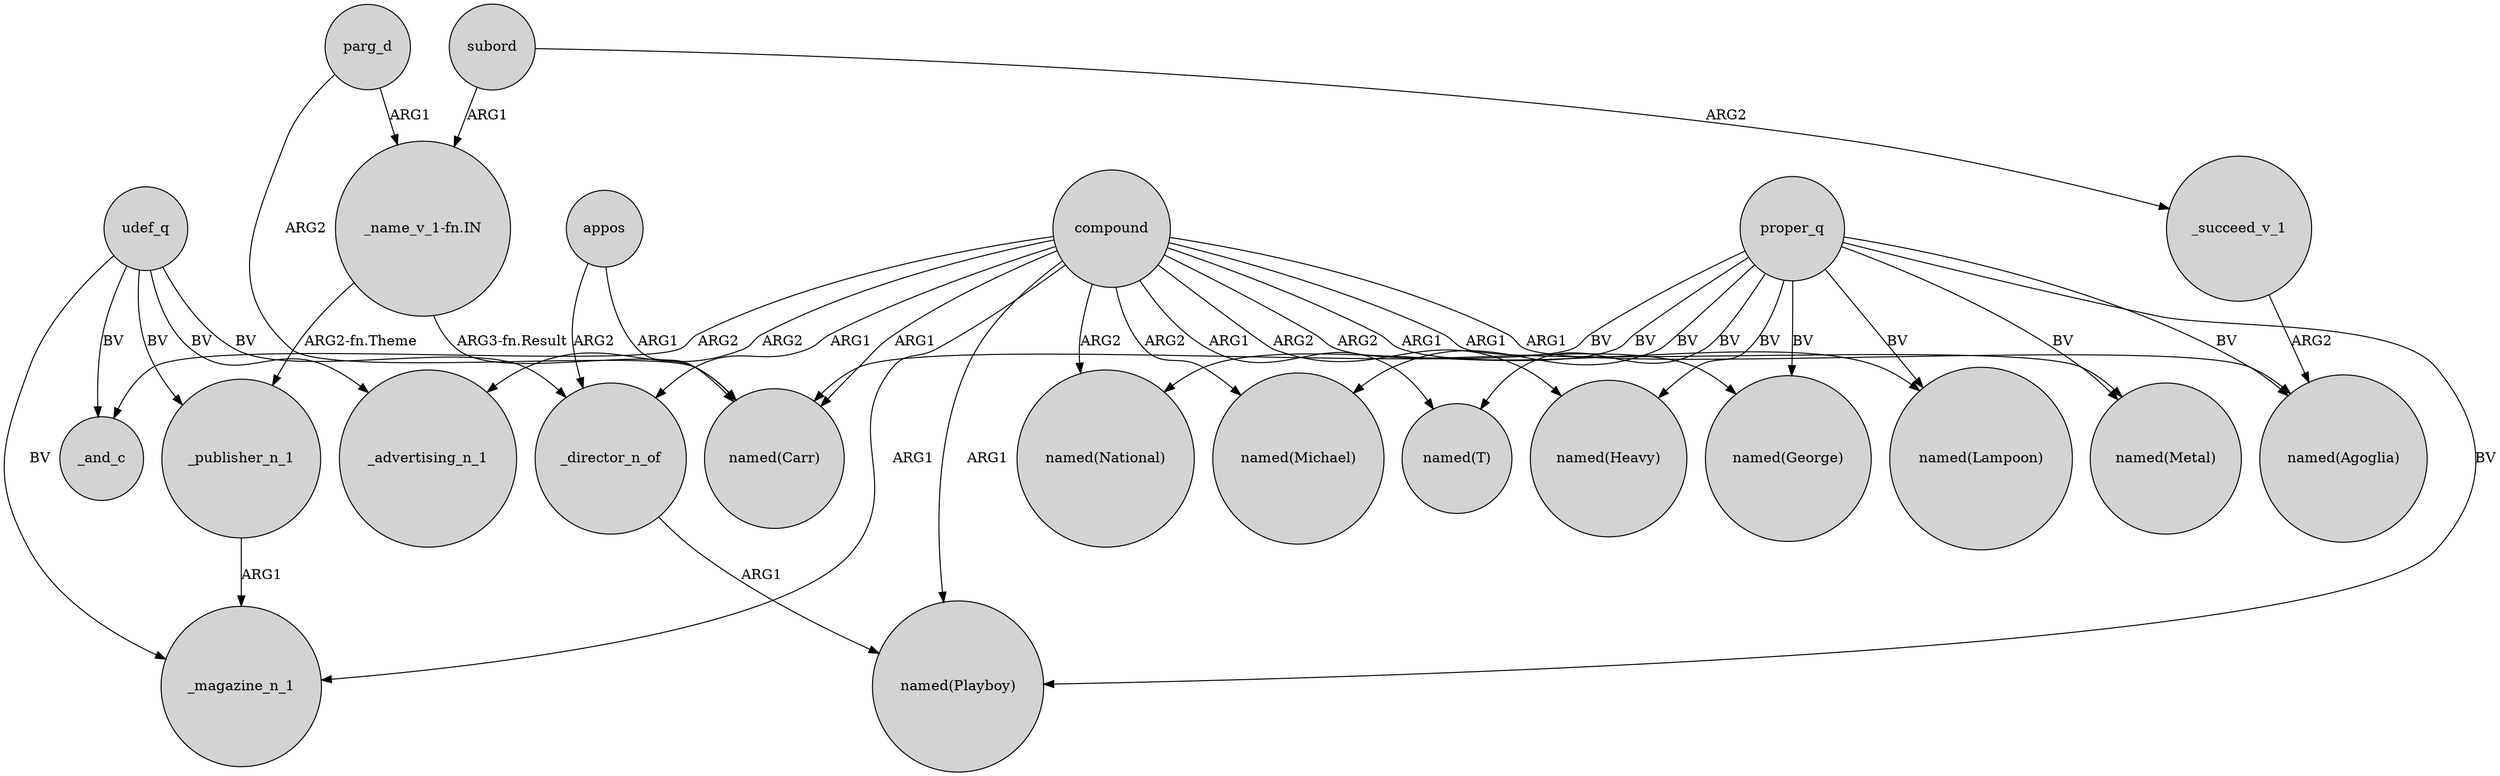 digraph {
	node [shape=circle style=filled]
	udef_q -> _publisher_n_1 [label=BV]
	compound -> "named(T)" [label=ARG1]
	compound -> "named(Lampoon)" [label=ARG1]
	appos -> "named(Carr)" [label=ARG1]
	proper_q -> "named(T)" [label=BV]
	"_name_v_1-fn.IN" -> "named(Carr)" [label="ARG3-fn.Result"]
	compound -> "named(Heavy)" [label=ARG2]
	subord -> _succeed_v_1 [label=ARG2]
	proper_q -> "named(Heavy)" [label=BV]
	proper_q -> "named(Agoglia)" [label=BV]
	parg_d -> "named(Carr)" [label=ARG2]
	compound -> "named(George)" [label=ARG2]
	parg_d -> "_name_v_1-fn.IN" [label=ARG1]
	_director_n_of -> "named(Playboy)" [label=ARG1]
	proper_q -> "named(Lampoon)" [label=BV]
	compound -> "named(Agoglia)" [label=ARG1]
	compound -> "named(Carr)" [label=ARG1]
	proper_q -> "named(Michael)" [label=BV]
	udef_q -> _advertising_n_1 [label=BV]
	compound -> "named(National)" [label=ARG2]
	udef_q -> _magazine_n_1 [label=BV]
	_succeed_v_1 -> "named(Agoglia)" [label=ARG2]
	compound -> _and_c [label=ARG2]
	compound -> "named(Playboy)" [label=ARG1]
	compound -> _advertising_n_1 [label=ARG2]
	"_name_v_1-fn.IN" -> _publisher_n_1 [label="ARG2-fn.Theme"]
	proper_q -> "named(George)" [label=BV]
	proper_q -> "named(Carr)" [label=BV]
	compound -> _magazine_n_1 [label=ARG1]
	proper_q -> "named(Playboy)" [label=BV]
	subord -> "_name_v_1-fn.IN" [label=ARG1]
	proper_q -> "named(National)" [label=BV]
	_publisher_n_1 -> _magazine_n_1 [label=ARG1]
	compound -> _director_n_of [label=ARG1]
	udef_q -> _and_c [label=BV]
	proper_q -> "named(Metal)" [label=BV]
	appos -> _director_n_of [label=ARG2]
	udef_q -> _director_n_of [label=BV]
	compound -> "named(Michael)" [label=ARG2]
	compound -> "named(Metal)" [label=ARG1]
}
